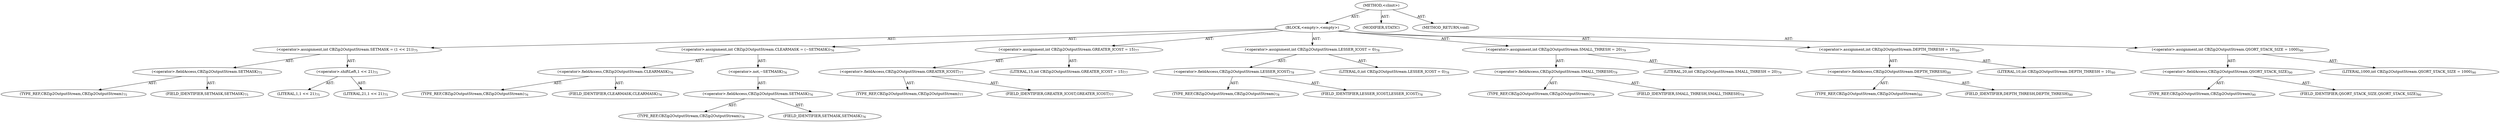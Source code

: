 digraph "&lt;clinit&gt;" {  
"111669149730" [label = <(METHOD,&lt;clinit&gt;)> ]
"25769804046" [label = <(BLOCK,&lt;empty&gt;,&lt;empty&gt;)> ]
"30064773125" [label = <(&lt;operator&gt;.assignment,int CBZip2OutputStream.SETMASK = (1 &lt;&lt; 21))<SUB>75</SUB>> ]
"30064773126" [label = <(&lt;operator&gt;.fieldAccess,CBZip2OutputStream.SETMASK)<SUB>75</SUB>> ]
"180388626483" [label = <(TYPE_REF,CBZip2OutputStream,CBZip2OutputStream)<SUB>75</SUB>> ]
"55834575253" [label = <(FIELD_IDENTIFIER,SETMASK,SETMASK)<SUB>75</SUB>> ]
"30064773127" [label = <(&lt;operator&gt;.shiftLeft,1 &lt;&lt; 21)<SUB>75</SUB>> ]
"90194313735" [label = <(LITERAL,1,1 &lt;&lt; 21)<SUB>75</SUB>> ]
"90194313736" [label = <(LITERAL,21,1 &lt;&lt; 21)<SUB>75</SUB>> ]
"30064773128" [label = <(&lt;operator&gt;.assignment,int CBZip2OutputStream.CLEARMASK = (~SETMASK))<SUB>76</SUB>> ]
"30064773129" [label = <(&lt;operator&gt;.fieldAccess,CBZip2OutputStream.CLEARMASK)<SUB>76</SUB>> ]
"180388626484" [label = <(TYPE_REF,CBZip2OutputStream,CBZip2OutputStream)<SUB>76</SUB>> ]
"55834575254" [label = <(FIELD_IDENTIFIER,CLEARMASK,CLEARMASK)<SUB>76</SUB>> ]
"30064773130" [label = <(&lt;operator&gt;.not,~SETMASK)<SUB>76</SUB>> ]
"30064773131" [label = <(&lt;operator&gt;.fieldAccess,CBZip2OutputStream.SETMASK)<SUB>76</SUB>> ]
"180388626485" [label = <(TYPE_REF,CBZip2OutputStream,CBZip2OutputStream)<SUB>76</SUB>> ]
"55834575255" [label = <(FIELD_IDENTIFIER,SETMASK,SETMASK)<SUB>76</SUB>> ]
"30064773132" [label = <(&lt;operator&gt;.assignment,int CBZip2OutputStream.GREATER_ICOST = 15)<SUB>77</SUB>> ]
"30064773133" [label = <(&lt;operator&gt;.fieldAccess,CBZip2OutputStream.GREATER_ICOST)<SUB>77</SUB>> ]
"180388626486" [label = <(TYPE_REF,CBZip2OutputStream,CBZip2OutputStream)<SUB>77</SUB>> ]
"55834575256" [label = <(FIELD_IDENTIFIER,GREATER_ICOST,GREATER_ICOST)<SUB>77</SUB>> ]
"90194313737" [label = <(LITERAL,15,int CBZip2OutputStream.GREATER_ICOST = 15)<SUB>77</SUB>> ]
"30064773134" [label = <(&lt;operator&gt;.assignment,int CBZip2OutputStream.LESSER_ICOST = 0)<SUB>78</SUB>> ]
"30064773135" [label = <(&lt;operator&gt;.fieldAccess,CBZip2OutputStream.LESSER_ICOST)<SUB>78</SUB>> ]
"180388626487" [label = <(TYPE_REF,CBZip2OutputStream,CBZip2OutputStream)<SUB>78</SUB>> ]
"55834575257" [label = <(FIELD_IDENTIFIER,LESSER_ICOST,LESSER_ICOST)<SUB>78</SUB>> ]
"90194313738" [label = <(LITERAL,0,int CBZip2OutputStream.LESSER_ICOST = 0)<SUB>78</SUB>> ]
"30064773136" [label = <(&lt;operator&gt;.assignment,int CBZip2OutputStream.SMALL_THRESH = 20)<SUB>79</SUB>> ]
"30064773137" [label = <(&lt;operator&gt;.fieldAccess,CBZip2OutputStream.SMALL_THRESH)<SUB>79</SUB>> ]
"180388626488" [label = <(TYPE_REF,CBZip2OutputStream,CBZip2OutputStream)<SUB>79</SUB>> ]
"55834575258" [label = <(FIELD_IDENTIFIER,SMALL_THRESH,SMALL_THRESH)<SUB>79</SUB>> ]
"90194313739" [label = <(LITERAL,20,int CBZip2OutputStream.SMALL_THRESH = 20)<SUB>79</SUB>> ]
"30064773138" [label = <(&lt;operator&gt;.assignment,int CBZip2OutputStream.DEPTH_THRESH = 10)<SUB>80</SUB>> ]
"30064773139" [label = <(&lt;operator&gt;.fieldAccess,CBZip2OutputStream.DEPTH_THRESH)<SUB>80</SUB>> ]
"180388626489" [label = <(TYPE_REF,CBZip2OutputStream,CBZip2OutputStream)<SUB>80</SUB>> ]
"55834575259" [label = <(FIELD_IDENTIFIER,DEPTH_THRESH,DEPTH_THRESH)<SUB>80</SUB>> ]
"90194313740" [label = <(LITERAL,10,int CBZip2OutputStream.DEPTH_THRESH = 10)<SUB>80</SUB>> ]
"30064773140" [label = <(&lt;operator&gt;.assignment,int CBZip2OutputStream.QSORT_STACK_SIZE = 1000)<SUB>90</SUB>> ]
"30064773141" [label = <(&lt;operator&gt;.fieldAccess,CBZip2OutputStream.QSORT_STACK_SIZE)<SUB>90</SUB>> ]
"180388626490" [label = <(TYPE_REF,CBZip2OutputStream,CBZip2OutputStream)<SUB>90</SUB>> ]
"55834575260" [label = <(FIELD_IDENTIFIER,QSORT_STACK_SIZE,QSORT_STACK_SIZE)<SUB>90</SUB>> ]
"90194313741" [label = <(LITERAL,1000,int CBZip2OutputStream.QSORT_STACK_SIZE = 1000)<SUB>90</SUB>> ]
"133143986284" [label = <(MODIFIER,STATIC)> ]
"128849018914" [label = <(METHOD_RETURN,void)> ]
  "111669149730" -> "25769804046"  [ label = "AST: "] 
  "111669149730" -> "133143986284"  [ label = "AST: "] 
  "111669149730" -> "128849018914"  [ label = "AST: "] 
  "25769804046" -> "30064773125"  [ label = "AST: "] 
  "25769804046" -> "30064773128"  [ label = "AST: "] 
  "25769804046" -> "30064773132"  [ label = "AST: "] 
  "25769804046" -> "30064773134"  [ label = "AST: "] 
  "25769804046" -> "30064773136"  [ label = "AST: "] 
  "25769804046" -> "30064773138"  [ label = "AST: "] 
  "25769804046" -> "30064773140"  [ label = "AST: "] 
  "30064773125" -> "30064773126"  [ label = "AST: "] 
  "30064773125" -> "30064773127"  [ label = "AST: "] 
  "30064773126" -> "180388626483"  [ label = "AST: "] 
  "30064773126" -> "55834575253"  [ label = "AST: "] 
  "30064773127" -> "90194313735"  [ label = "AST: "] 
  "30064773127" -> "90194313736"  [ label = "AST: "] 
  "30064773128" -> "30064773129"  [ label = "AST: "] 
  "30064773128" -> "30064773130"  [ label = "AST: "] 
  "30064773129" -> "180388626484"  [ label = "AST: "] 
  "30064773129" -> "55834575254"  [ label = "AST: "] 
  "30064773130" -> "30064773131"  [ label = "AST: "] 
  "30064773131" -> "180388626485"  [ label = "AST: "] 
  "30064773131" -> "55834575255"  [ label = "AST: "] 
  "30064773132" -> "30064773133"  [ label = "AST: "] 
  "30064773132" -> "90194313737"  [ label = "AST: "] 
  "30064773133" -> "180388626486"  [ label = "AST: "] 
  "30064773133" -> "55834575256"  [ label = "AST: "] 
  "30064773134" -> "30064773135"  [ label = "AST: "] 
  "30064773134" -> "90194313738"  [ label = "AST: "] 
  "30064773135" -> "180388626487"  [ label = "AST: "] 
  "30064773135" -> "55834575257"  [ label = "AST: "] 
  "30064773136" -> "30064773137"  [ label = "AST: "] 
  "30064773136" -> "90194313739"  [ label = "AST: "] 
  "30064773137" -> "180388626488"  [ label = "AST: "] 
  "30064773137" -> "55834575258"  [ label = "AST: "] 
  "30064773138" -> "30064773139"  [ label = "AST: "] 
  "30064773138" -> "90194313740"  [ label = "AST: "] 
  "30064773139" -> "180388626489"  [ label = "AST: "] 
  "30064773139" -> "55834575259"  [ label = "AST: "] 
  "30064773140" -> "30064773141"  [ label = "AST: "] 
  "30064773140" -> "90194313741"  [ label = "AST: "] 
  "30064773141" -> "180388626490"  [ label = "AST: "] 
  "30064773141" -> "55834575260"  [ label = "AST: "] 
}
